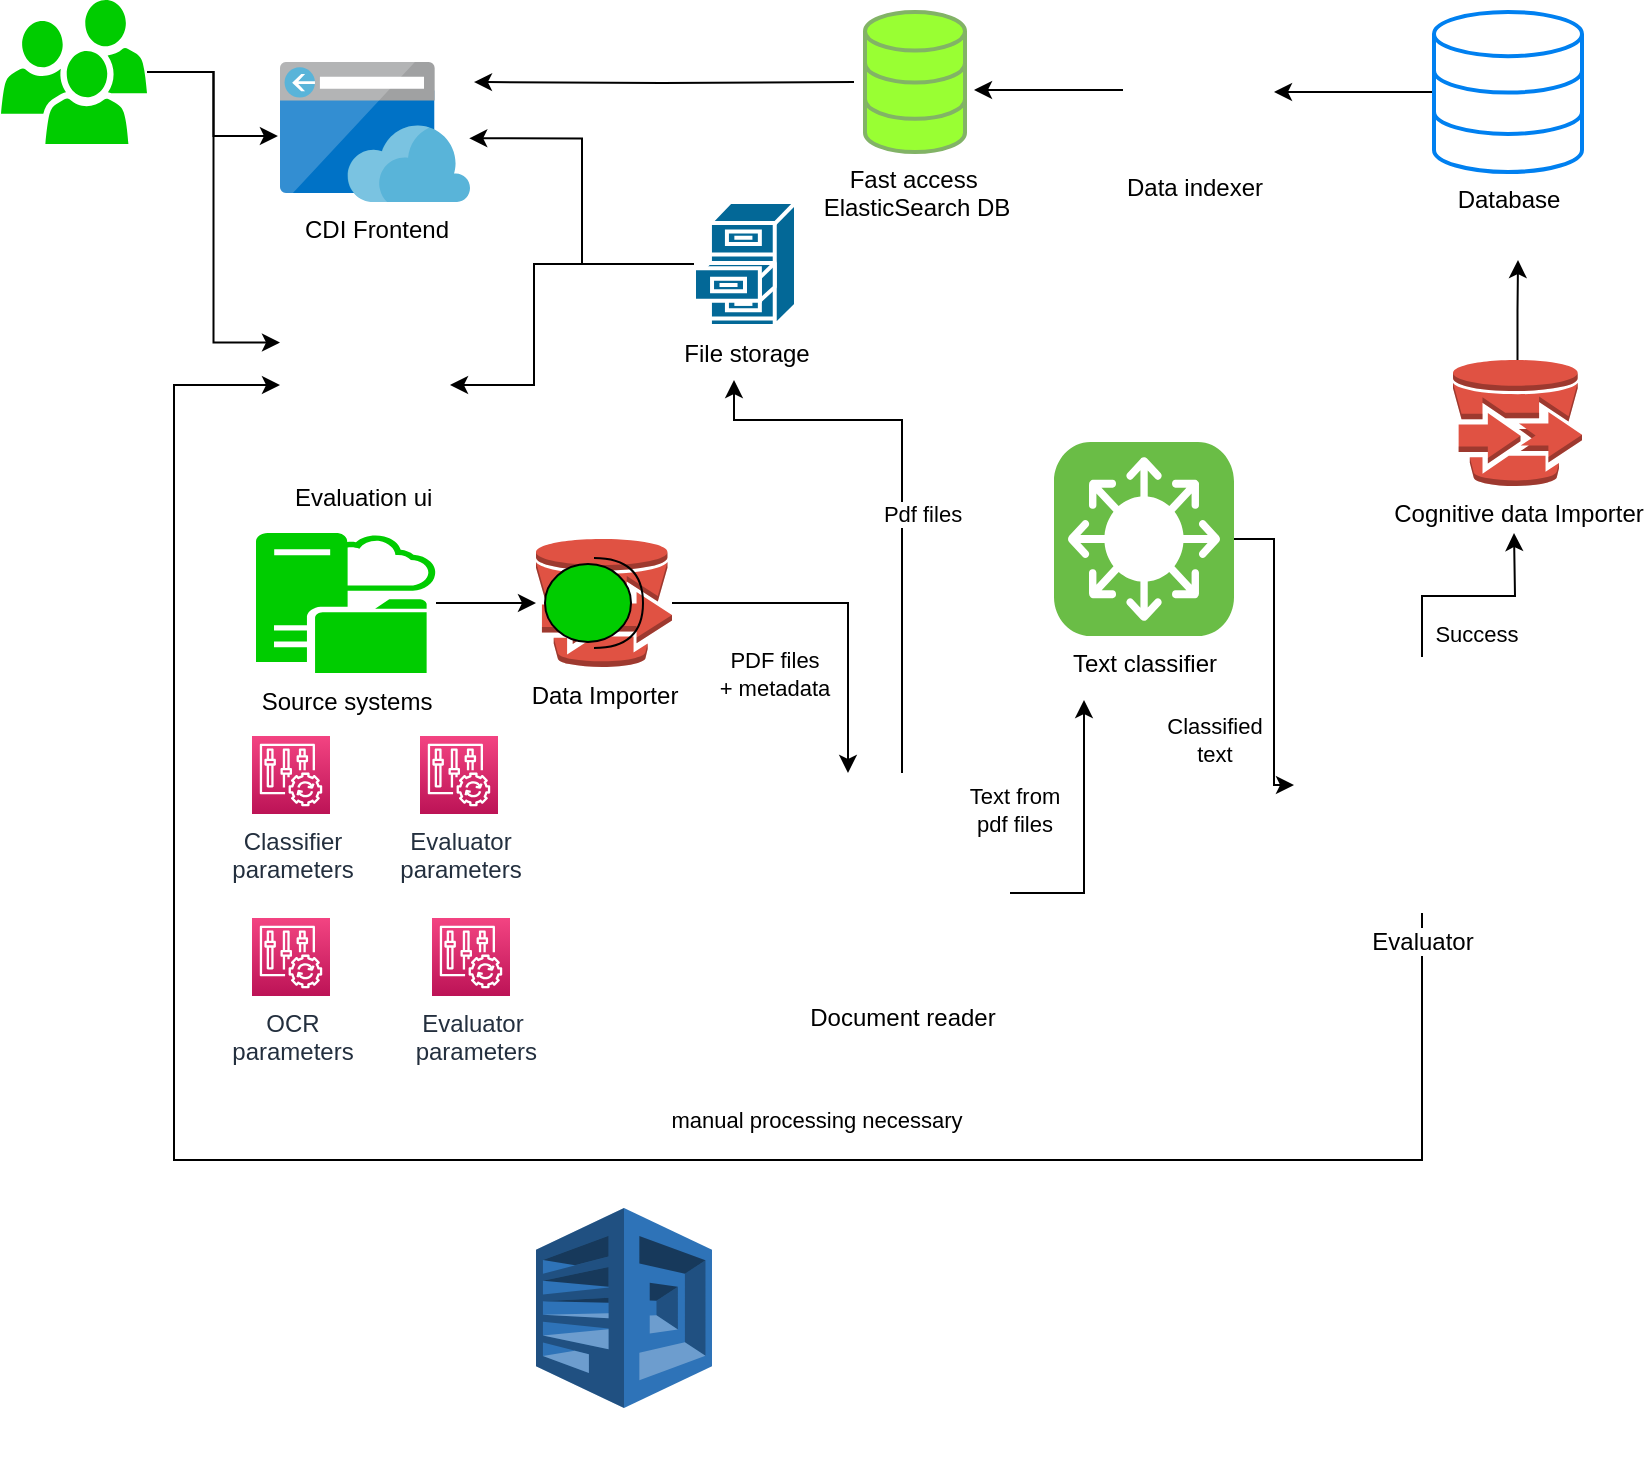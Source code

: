 <mxfile version="10.7.7" type="github"><diagram id="ETHBXsF4hhS5ere8yA8F" name="Page-1"><mxGraphModel dx="946" dy="594" grid="1" gridSize="10" guides="1" tooltips="1" connect="1" arrows="1" fold="1" page="1" pageScale="1" pageWidth="850" pageHeight="1100" math="0" shadow="0"><root><mxCell id="0"/><mxCell id="1" parent="0"/><mxCell id="tiGCb3vIwLOjxwjouShH-29" style="edgeStyle=orthogonalEdgeStyle;rounded=0;orthogonalLoop=1;jettySize=auto;html=1;" parent="1" source="tiGCb3vIwLOjxwjouShH-1" target="tiGCb3vIwLOjxwjouShH-2" edge="1"><mxGeometry relative="1" as="geometry"/></mxCell><mxCell id="tiGCb3vIwLOjxwjouShH-1" value="Source systems" style="shadow=0;dashed=0;html=1;labelPosition=center;verticalLabelPosition=bottom;verticalAlign=top;align=center;strokeColor=#82b366;shape=mxgraph.mscae.system_center.cloud_distribution_point;fillColor=#00CC00;strokeColor=none;" parent="1" vertex="1"><mxGeometry x="141" y="286.5" width="90" height="70" as="geometry"/></mxCell><mxCell id="tiGCb3vIwLOjxwjouShH-30" value="PDF files &lt;br&gt;+ metadata" style="edgeStyle=orthogonalEdgeStyle;rounded=0;orthogonalLoop=1;jettySize=auto;html=1;entryX=0.25;entryY=0;entryDx=0;entryDy=0;" parent="1" source="tiGCb3vIwLOjxwjouShH-2" target="tiGCb3vIwLOjxwjouShH-9" edge="1"><mxGeometry x="0.422" y="-37" relative="1" as="geometry"><mxPoint as="offset"/></mxGeometry></mxCell><mxCell id="tiGCb3vIwLOjxwjouShH-2" value="Data Importer" style="outlineConnect=0;dashed=0;verticalLabelPosition=bottom;verticalAlign=top;align=center;html=1;shape=mxgraph.aws3.import_export;fillColor=#E05243;gradientColor=none;" parent="1" vertex="1"><mxGeometry x="281" y="289.5" width="68" height="64" as="geometry"/></mxCell><mxCell id="tiGCb3vIwLOjxwjouShH-4" value="CDI Frontend" style="aspect=fixed;html=1;perimeter=none;align=center;shadow=0;dashed=0;image;fontSize=12;image=img/lib/mscae/App_Service_Frontend.svg;" parent="1" vertex="1"><mxGeometry x="153" y="51" width="95" height="70" as="geometry"/></mxCell><mxCell id="tiGCb3vIwLOjxwjouShH-5" value="Evaluation ui&amp;nbsp;" style="shape=image;html=1;verticalAlign=top;verticalLabelPosition=bottom;labelBackgroundColor=#ffffff;imageAspect=0;aspect=fixed;image=https://cdn4.iconfinder.com/data/icons/technology-83/1000/app_frontend_end_front_front-end_front_end_development-128.png" parent="1" vertex="1"><mxGeometry x="153" y="170" width="85" height="85" as="geometry"/></mxCell><mxCell id="tiGCb3vIwLOjxwjouShH-37" style="edgeStyle=orthogonalEdgeStyle;rounded=0;orthogonalLoop=1;jettySize=auto;html=1;" parent="1" source="tiGCb3vIwLOjxwjouShH-7" edge="1"><mxGeometry relative="1" as="geometry"><mxPoint x="650" y="66" as="targetPoint"/></mxGeometry></mxCell><mxCell id="tiGCb3vIwLOjxwjouShH-7" value="Database" style="html=1;verticalLabelPosition=bottom;align=center;labelBackgroundColor=#ffffff;verticalAlign=top;strokeWidth=2;strokeColor=#0080F0;fillColor=#ffffff;shadow=0;dashed=0;shape=mxgraph.ios7.icons.data;" parent="1" vertex="1"><mxGeometry x="730" y="26" width="74" height="80" as="geometry"/></mxCell><mxCell id="tiGCb3vIwLOjxwjouShH-40" style="edgeStyle=orthogonalEdgeStyle;rounded=0;orthogonalLoop=1;jettySize=auto;html=1;entryX=1.021;entryY=0.143;entryDx=0;entryDy=0;entryPerimeter=0;" parent="1" target="tiGCb3vIwLOjxwjouShH-4" edge="1"><mxGeometry relative="1" as="geometry"><mxPoint x="440" y="61" as="sourcePoint"/></mxGeometry></mxCell><mxCell id="tiGCb3vIwLOjxwjouShH-8" value="Fast access&amp;nbsp;&lt;br&gt;ElasticSearch DB&lt;br&gt;" style="html=1;verticalLabelPosition=bottom;align=center;labelBackgroundColor=#ffffff;verticalAlign=top;strokeWidth=2;strokeColor=#82b366;fillColor=#99FF33;shadow=0;dashed=0;shape=mxgraph.ios7.icons.data;" parent="1" vertex="1"><mxGeometry x="445.5" y="26" width="50" height="70" as="geometry"/></mxCell><mxCell id="tiGCb3vIwLOjxwjouShH-32" value="Text from &lt;br&gt;pdf files" style="edgeStyle=orthogonalEdgeStyle;rounded=0;orthogonalLoop=1;jettySize=auto;html=1;" parent="1" source="tiGCb3vIwLOjxwjouShH-9" edge="1"><mxGeometry x="0.176" y="35" relative="1" as="geometry"><mxPoint x="555" y="370" as="targetPoint"/><Array as="points"><mxPoint x="555" y="466.5"/></Array><mxPoint as="offset"/></mxGeometry></mxCell><mxCell id="tiGCb3vIwLOjxwjouShH-9" value="Document reader" style="shape=image;html=1;verticalAlign=top;verticalLabelPosition=bottom;labelBackgroundColor=#ffffff;imageAspect=0;aspect=fixed;image=https://cdn1.iconfinder.com/data/icons/hawcons/32/698858-icon-128-document-scan-128.png;fillColor=#99FF33;" parent="1" vertex="1"><mxGeometry x="410" y="406.5" width="108" height="108" as="geometry"/></mxCell><mxCell id="tiGCb3vIwLOjxwjouShH-33" value="Classified &lt;br&gt;text" style="edgeStyle=orthogonalEdgeStyle;rounded=0;orthogonalLoop=1;jettySize=auto;html=1;entryX=0;entryY=0.5;entryDx=0;entryDy=0;" parent="1" source="tiGCb3vIwLOjxwjouShH-10" target="tiGCb3vIwLOjxwjouShH-11" edge="1"><mxGeometry x="0.577" y="-30" relative="1" as="geometry"><Array as="points"><mxPoint x="650" y="289"/><mxPoint x="650" y="413"/></Array><mxPoint as="offset"/></mxGeometry></mxCell><mxCell id="tiGCb3vIwLOjxwjouShH-10" value="Text classifier" style="verticalLabelPosition=bottom;html=1;fillColor=#6ABD46;verticalAlign=top;align=center;points=[[0.06,0.06,0],[0.94,0.06,0],[0.94,0.94,0],[0.06,0.94,0],[0.25,0,0],[0.5,0,0],[0.75,0,0],[1,0.25,0],[1,0.5,0],[1,0.75,0],[0.75,1,0],[0.5,1,0],[0.25,1,0],[0,0.75,0],[0,0.5,0],[0,0.25,0]];pointerEvents=1;shape=mxgraph.cisco_safe.architecture.l3_switch;" parent="1" vertex="1"><mxGeometry x="540" y="241" width="90" height="97" as="geometry"/></mxCell><mxCell id="tiGCb3vIwLOjxwjouShH-34" value="Success" style="edgeStyle=orthogonalEdgeStyle;rounded=0;orthogonalLoop=1;jettySize=auto;html=1;" parent="1" source="tiGCb3vIwLOjxwjouShH-11" edge="1"><mxGeometry x="0.056" y="-19" relative="1" as="geometry"><mxPoint x="770" y="286.5" as="targetPoint"/><mxPoint as="offset"/></mxGeometry></mxCell><mxCell id="tiGCb3vIwLOjxwjouShH-35" value="manual processing necessary" style="edgeStyle=orthogonalEdgeStyle;rounded=0;orthogonalLoop=1;jettySize=auto;html=1;entryX=0;entryY=0.5;entryDx=0;entryDy=0;" parent="1" source="tiGCb3vIwLOjxwjouShH-11" target="tiGCb3vIwLOjxwjouShH-5" edge="1"><mxGeometry x="-0.28" y="-20" relative="1" as="geometry"><mxPoint x="100" y="210" as="targetPoint"/><Array as="points"><mxPoint x="724" y="600"/><mxPoint x="100" y="600"/><mxPoint x="100" y="213"/></Array><mxPoint x="1" as="offset"/></mxGeometry></mxCell><mxCell id="tiGCb3vIwLOjxwjouShH-11" value="Evaluator" style="shape=image;html=1;verticalAlign=top;verticalLabelPosition=bottom;labelBackgroundColor=#ffffff;imageAspect=0;aspect=fixed;image=https://cdn3.iconfinder.com/data/icons/analytic-investment-and-balanced-scorecard/512/628_Balance_decision_justice_law_scale-128.png;fillColor=#99FF33;" parent="1" vertex="1"><mxGeometry x="660" y="348.5" width="128" height="128" as="geometry"/></mxCell><mxCell id="tiGCb3vIwLOjxwjouShH-36" style="edgeStyle=orthogonalEdgeStyle;rounded=0;orthogonalLoop=1;jettySize=auto;html=1;" parent="1" source="tiGCb3vIwLOjxwjouShH-12" edge="1"><mxGeometry relative="1" as="geometry"><mxPoint x="772" y="150" as="targetPoint"/></mxGeometry></mxCell><mxCell id="tiGCb3vIwLOjxwjouShH-12" value="Cognitive data Importer" style="outlineConnect=0;dashed=0;verticalLabelPosition=bottom;verticalAlign=top;align=center;html=1;shape=mxgraph.aws3.import_export;fillColor=#E05243;gradientColor=none;" parent="1" vertex="1"><mxGeometry x="739.5" y="200" width="64.5" height="63" as="geometry"/></mxCell><mxCell id="tiGCb3vIwLOjxwjouShH-38" style="edgeStyle=orthogonalEdgeStyle;rounded=0;orthogonalLoop=1;jettySize=auto;html=1;" parent="1" source="tiGCb3vIwLOjxwjouShH-13" edge="1"><mxGeometry relative="1" as="geometry"><mxPoint x="500" y="65" as="targetPoint"/></mxGeometry></mxCell><mxCell id="tiGCb3vIwLOjxwjouShH-13" value="Data indexer" style="shape=image;html=1;verticalAlign=top;verticalLabelPosition=bottom;labelBackgroundColor=#ffffff;imageAspect=0;aspect=fixed;image=https://cdn1.iconfinder.com/data/icons/business-management-freebies/24/Hierarchy_Organization_Structure_Business_Management-128.png;fillColor=#99FF33;" parent="1" vertex="1"><mxGeometry x="574.5" y="30" width="70" height="70" as="geometry"/></mxCell><mxCell id="tiGCb3vIwLOjxwjouShH-27" style="edgeStyle=orthogonalEdgeStyle;rounded=0;orthogonalLoop=1;jettySize=auto;html=1;entryX=-0.011;entryY=0.529;entryDx=0;entryDy=0;entryPerimeter=0;" parent="1" source="tiGCb3vIwLOjxwjouShH-14" target="tiGCb3vIwLOjxwjouShH-4" edge="1"><mxGeometry relative="1" as="geometry"/></mxCell><mxCell id="tiGCb3vIwLOjxwjouShH-28" style="edgeStyle=orthogonalEdgeStyle;rounded=0;orthogonalLoop=1;jettySize=auto;html=1;entryX=0;entryY=0.25;entryDx=0;entryDy=0;" parent="1" source="tiGCb3vIwLOjxwjouShH-14" target="tiGCb3vIwLOjxwjouShH-5" edge="1"><mxGeometry relative="1" as="geometry"/></mxCell><mxCell id="tiGCb3vIwLOjxwjouShH-14" value="" style="pointerEvents=1;shadow=0;dashed=0;html=1;strokeColor=none;labelPosition=center;verticalLabelPosition=bottom;verticalAlign=top;outlineConnect=0;align=center;shape=mxgraph.office.users.users;fillColor=#00CC00;" parent="1" vertex="1"><mxGeometry x="13.5" y="20" width="73" height="72" as="geometry"/></mxCell><mxCell id="tiGCb3vIwLOjxwjouShH-15" value="Classifier &lt;br&gt;parameters" style="outlineConnect=0;fontColor=#232F3E;gradientColor=#F34482;gradientDirection=north;fillColor=#BC1356;strokeColor=#ffffff;dashed=0;verticalLabelPosition=bottom;verticalAlign=top;align=center;html=1;fontSize=12;fontStyle=0;aspect=fixed;shape=mxgraph.aws4.resourceIcon;resIcon=mxgraph.aws4.config;" parent="1" vertex="1"><mxGeometry x="139" y="388" width="39" height="39" as="geometry"/></mxCell><mxCell id="tiGCb3vIwLOjxwjouShH-16" value="OCR &lt;br&gt;parameters" style="outlineConnect=0;fontColor=#232F3E;gradientColor=#F34482;gradientDirection=north;fillColor=#BC1356;strokeColor=#ffffff;dashed=0;verticalLabelPosition=bottom;verticalAlign=top;align=center;html=1;fontSize=12;fontStyle=0;aspect=fixed;shape=mxgraph.aws4.resourceIcon;resIcon=mxgraph.aws4.config;" parent="1" vertex="1"><mxGeometry x="139" y="479" width="39" height="39" as="geometry"/></mxCell><mxCell id="tiGCb3vIwLOjxwjouShH-19" value="Evaluator&lt;br&gt;&amp;nbsp;parameters" style="outlineConnect=0;fontColor=#232F3E;gradientColor=#F34482;gradientDirection=north;fillColor=#BC1356;strokeColor=#ffffff;dashed=0;verticalLabelPosition=bottom;verticalAlign=top;align=center;html=1;fontSize=12;fontStyle=0;aspect=fixed;shape=mxgraph.aws4.resourceIcon;resIcon=mxgraph.aws4.config;" parent="1" vertex="1"><mxGeometry x="229" y="479" width="39" height="39" as="geometry"/></mxCell><mxCell id="tiGCb3vIwLOjxwjouShH-20" value="Evaluator &lt;br&gt;parameters" style="outlineConnect=0;fontColor=#232F3E;gradientColor=#F34482;gradientDirection=north;fillColor=#BC1356;strokeColor=#ffffff;dashed=0;verticalLabelPosition=bottom;verticalAlign=top;align=center;html=1;fontSize=12;fontStyle=0;aspect=fixed;shape=mxgraph.aws4.resourceIcon;resIcon=mxgraph.aws4.config;" parent="1" vertex="1"><mxGeometry x="223" y="388" width="39" height="39" as="geometry"/></mxCell><mxCell id="tiGCb3vIwLOjxwjouShH-41" style="edgeStyle=orthogonalEdgeStyle;rounded=0;orthogonalLoop=1;jettySize=auto;html=1;entryX=0.996;entryY=0.545;entryDx=0;entryDy=0;entryPerimeter=0;" parent="1" source="tiGCb3vIwLOjxwjouShH-6" target="tiGCb3vIwLOjxwjouShH-4" edge="1"><mxGeometry relative="1" as="geometry"/></mxCell><mxCell id="tiGCb3vIwLOjxwjouShH-42" style="edgeStyle=orthogonalEdgeStyle;rounded=0;orthogonalLoop=1;jettySize=auto;html=1;entryX=1;entryY=0.5;entryDx=0;entryDy=0;" parent="1" source="tiGCb3vIwLOjxwjouShH-6" target="tiGCb3vIwLOjxwjouShH-5" edge="1"><mxGeometry relative="1" as="geometry"><Array as="points"><mxPoint x="280" y="152"/><mxPoint x="280" y="213"/></Array></mxGeometry></mxCell><mxCell id="tiGCb3vIwLOjxwjouShH-6" value="File storage" style="shape=mxgraph.cisco.storage.file_cabinet;html=1;dashed=0;fillColor=#036897;strokeColor=#ffffff;strokeWidth=2;verticalLabelPosition=bottom;verticalAlign=top" parent="1" vertex="1"><mxGeometry x="360" y="121" width="51" height="62" as="geometry"/></mxCell><mxCell id="tiGCb3vIwLOjxwjouShH-39" value="Pdf files" style="edgeStyle=orthogonalEdgeStyle;rounded=0;orthogonalLoop=1;jettySize=auto;html=1;" parent="1" source="tiGCb3vIwLOjxwjouShH-9" edge="1"><mxGeometry x="-0.077" y="-10" relative="1" as="geometry"><mxPoint x="464.333" y="406.5" as="sourcePoint"/><mxPoint x="380" y="210" as="targetPoint"/><Array as="points"><mxPoint x="464" y="230"/><mxPoint x="380" y="230"/></Array><mxPoint as="offset"/></mxGeometry></mxCell><mxCell id="tiGCb3vIwLOjxwjouShH-48" value="" style="shape=providedRequiredInterface;html=1;verticalLabelPosition=bottom;fillColor=#00CC00;" parent="1" vertex="1"><mxGeometry x="285.5" y="299" width="49" height="45" as="geometry"/></mxCell><mxCell id="tiGCb3vIwLOjxwjouShH-49" value="" style="shape=image;html=1;verticalAlign=top;verticalLabelPosition=bottom;labelBackgroundColor=#ffffff;imageAspect=0;aspect=fixed;image=https://cdn0.iconfinder.com/data/icons/tuts/128/google_translate.png;fillColor=#00CC00;" parent="1" vertex="1"><mxGeometry x="470.5" y="624" width="128" height="128" as="geometry"/></mxCell><mxCell id="tiGCb3vIwLOjxwjouShH-50" value="" style="outlineConnect=0;dashed=0;verticalLabelPosition=bottom;verticalAlign=top;align=center;html=1;shape=mxgraph.aws3.polly;fillColor=#2E73B8;gradientColor=none;" parent="1" vertex="1"><mxGeometry x="281" y="624" width="88" height="100" as="geometry"/></mxCell></root></mxGraphModel></diagram></mxfile>